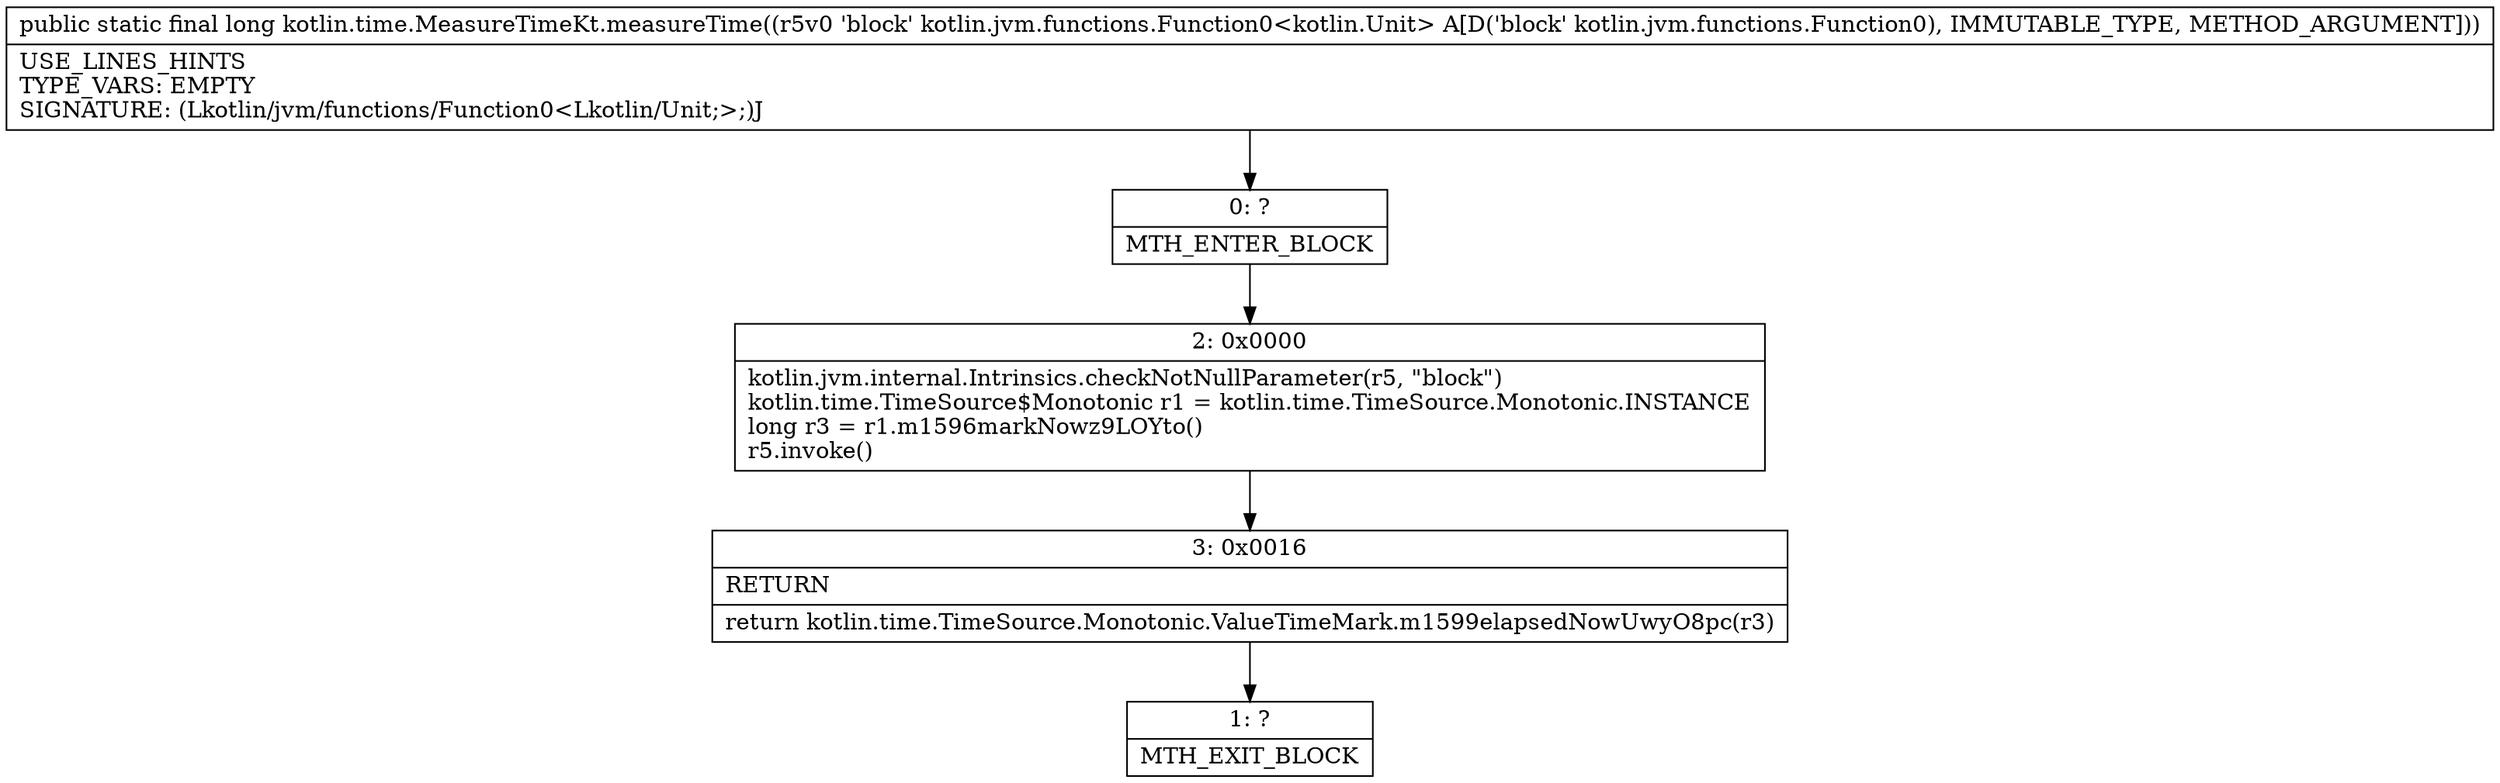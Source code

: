 digraph "CFG forkotlin.time.MeasureTimeKt.measureTime(Lkotlin\/jvm\/functions\/Function0;)J" {
Node_0 [shape=record,label="{0\:\ ?|MTH_ENTER_BLOCK\l}"];
Node_2 [shape=record,label="{2\:\ 0x0000|kotlin.jvm.internal.Intrinsics.checkNotNullParameter(r5, \"block\")\lkotlin.time.TimeSource$Monotonic r1 = kotlin.time.TimeSource.Monotonic.INSTANCE\llong r3 = r1.m1596markNowz9LOYto()\lr5.invoke()\l}"];
Node_3 [shape=record,label="{3\:\ 0x0016|RETURN\l|return kotlin.time.TimeSource.Monotonic.ValueTimeMark.m1599elapsedNowUwyO8pc(r3)\l}"];
Node_1 [shape=record,label="{1\:\ ?|MTH_EXIT_BLOCK\l}"];
MethodNode[shape=record,label="{public static final long kotlin.time.MeasureTimeKt.measureTime((r5v0 'block' kotlin.jvm.functions.Function0\<kotlin.Unit\> A[D('block' kotlin.jvm.functions.Function0), IMMUTABLE_TYPE, METHOD_ARGUMENT]))  | USE_LINES_HINTS\lTYPE_VARS: EMPTY\lSIGNATURE: (Lkotlin\/jvm\/functions\/Function0\<Lkotlin\/Unit;\>;)J\l}"];
MethodNode -> Node_0;Node_0 -> Node_2;
Node_2 -> Node_3;
Node_3 -> Node_1;
}

